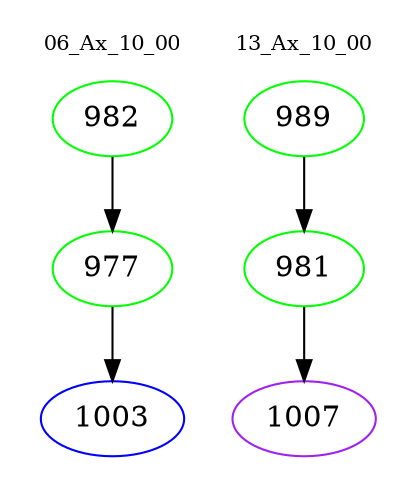 digraph{
subgraph cluster_0 {
color = white
label = "06_Ax_10_00";
fontsize=10;
T0_982 [label="982", color="green"]
T0_982 -> T0_977 [color="black"]
T0_977 [label="977", color="green"]
T0_977 -> T0_1003 [color="black"]
T0_1003 [label="1003", color="blue"]
}
subgraph cluster_1 {
color = white
label = "13_Ax_10_00";
fontsize=10;
T1_989 [label="989", color="green"]
T1_989 -> T1_981 [color="black"]
T1_981 [label="981", color="green"]
T1_981 -> T1_1007 [color="black"]
T1_1007 [label="1007", color="purple"]
}
}
